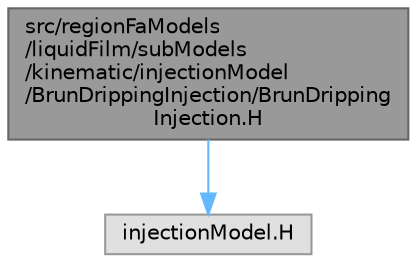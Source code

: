 digraph "src/regionFaModels/liquidFilm/subModels/kinematic/injectionModel/BrunDrippingInjection/BrunDrippingInjection.H"
{
 // LATEX_PDF_SIZE
  bgcolor="transparent";
  edge [fontname=Helvetica,fontsize=10,labelfontname=Helvetica,labelfontsize=10];
  node [fontname=Helvetica,fontsize=10,shape=box,height=0.2,width=0.4];
  Node1 [id="Node000001",label="src/regionFaModels\l/liquidFilm/subModels\l/kinematic/injectionModel\l/BrunDrippingInjection/BrunDripping\lInjection.H",height=0.2,width=0.4,color="gray40", fillcolor="grey60", style="filled", fontcolor="black",tooltip=" "];
  Node1 -> Node2 [id="edge1_Node000001_Node000002",color="steelblue1",style="solid",tooltip=" "];
  Node2 [id="Node000002",label="injectionModel.H",height=0.2,width=0.4,color="grey60", fillcolor="#E0E0E0", style="filled",tooltip=" "];
}
